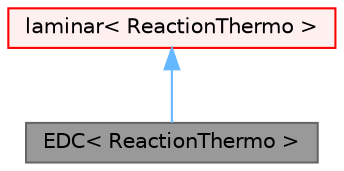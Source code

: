 digraph "EDC&lt; ReactionThermo &gt;"
{
 // LATEX_PDF_SIZE
  bgcolor="transparent";
  edge [fontname=Helvetica,fontsize=10,labelfontname=Helvetica,labelfontsize=10];
  node [fontname=Helvetica,fontsize=10,shape=box,height=0.2,width=0.4];
  Node1 [id="Node000001",label="EDC\< ReactionThermo \>",height=0.2,width=0.4,color="gray40", fillcolor="grey60", style="filled", fontcolor="black",tooltip="Eddy Dissipation Concept (EDC) turbulent combustion model."];
  Node2 -> Node1 [id="edge1_Node000001_Node000002",dir="back",color="steelblue1",style="solid",tooltip=" "];
  Node2 [id="Node000002",label="laminar\< ReactionThermo \>",height=0.2,width=0.4,color="red", fillcolor="#FFF0F0", style="filled",URL="$classFoam_1_1combustionModels_1_1laminar.html",tooltip="Laminar combustion model."];
}
